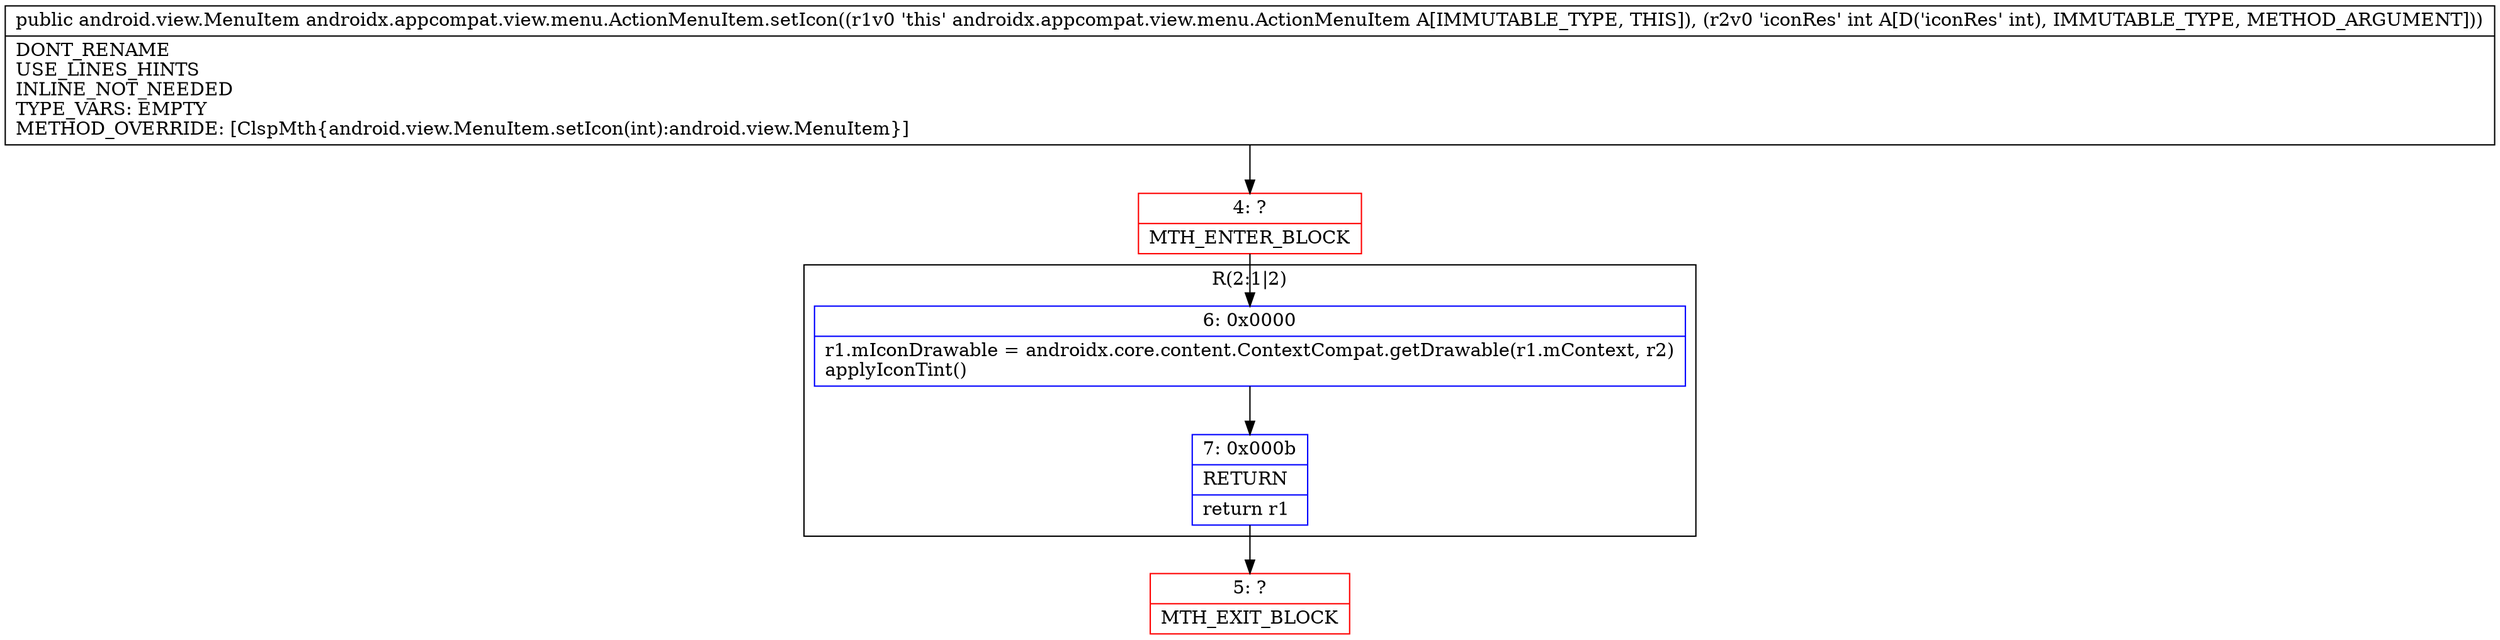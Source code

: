 digraph "CFG forandroidx.appcompat.view.menu.ActionMenuItem.setIcon(I)Landroid\/view\/MenuItem;" {
subgraph cluster_Region_394377801 {
label = "R(2:1|2)";
node [shape=record,color=blue];
Node_6 [shape=record,label="{6\:\ 0x0000|r1.mIconDrawable = androidx.core.content.ContextCompat.getDrawable(r1.mContext, r2)\lapplyIconTint()\l}"];
Node_7 [shape=record,label="{7\:\ 0x000b|RETURN\l|return r1\l}"];
}
Node_4 [shape=record,color=red,label="{4\:\ ?|MTH_ENTER_BLOCK\l}"];
Node_5 [shape=record,color=red,label="{5\:\ ?|MTH_EXIT_BLOCK\l}"];
MethodNode[shape=record,label="{public android.view.MenuItem androidx.appcompat.view.menu.ActionMenuItem.setIcon((r1v0 'this' androidx.appcompat.view.menu.ActionMenuItem A[IMMUTABLE_TYPE, THIS]), (r2v0 'iconRes' int A[D('iconRes' int), IMMUTABLE_TYPE, METHOD_ARGUMENT]))  | DONT_RENAME\lUSE_LINES_HINTS\lINLINE_NOT_NEEDED\lTYPE_VARS: EMPTY\lMETHOD_OVERRIDE: [ClspMth\{android.view.MenuItem.setIcon(int):android.view.MenuItem\}]\l}"];
MethodNode -> Node_4;Node_6 -> Node_7;
Node_7 -> Node_5;
Node_4 -> Node_6;
}

